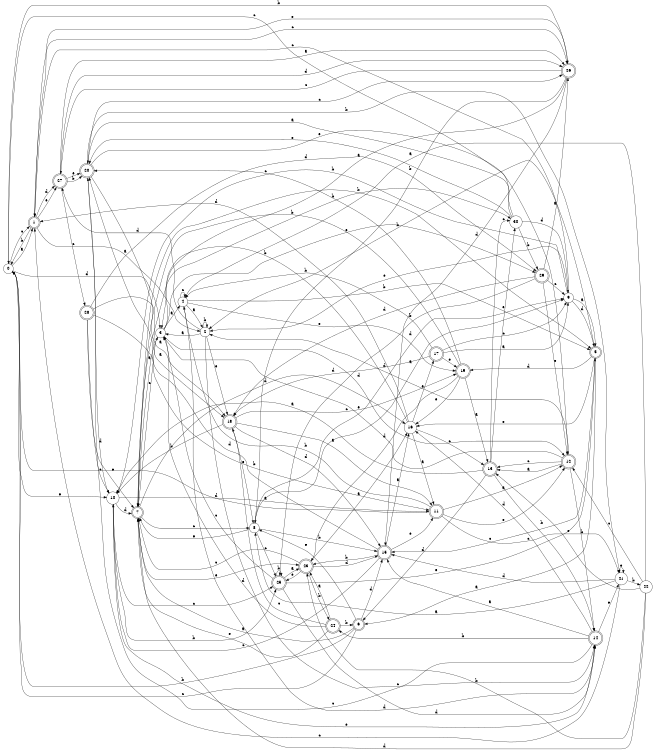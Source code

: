 digraph n25_8 {
__start0 [label="" shape="none"];

rankdir=LR;
size="8,5";

s0 [style="filled", color="black", fillcolor="white" shape="circle", label="0"];
s1 [style="rounded,filled", color="black", fillcolor="white" shape="doublecircle", label="1"];
s2 [style="filled", color="black", fillcolor="white" shape="circle", label="2"];
s3 [style="filled", color="black", fillcolor="white" shape="circle", label="3"];
s4 [style="filled", color="black", fillcolor="white" shape="circle", label="4"];
s5 [style="rounded,filled", color="black", fillcolor="white" shape="doublecircle", label="5"];
s6 [style="rounded,filled", color="black", fillcolor="white" shape="doublecircle", label="6"];
s7 [style="rounded,filled", color="black", fillcolor="white" shape="doublecircle", label="7"];
s8 [style="filled", color="black", fillcolor="white" shape="circle", label="8"];
s9 [style="filled", color="black", fillcolor="white" shape="circle", label="9"];
s10 [style="filled", color="black", fillcolor="white" shape="circle", label="10"];
s11 [style="rounded,filled", color="black", fillcolor="white" shape="doublecircle", label="11"];
s12 [style="rounded,filled", color="black", fillcolor="white" shape="doublecircle", label="12"];
s13 [style="rounded,filled", color="black", fillcolor="white" shape="doublecircle", label="13"];
s14 [style="rounded,filled", color="black", fillcolor="white" shape="doublecircle", label="14"];
s15 [style="rounded,filled", color="black", fillcolor="white" shape="doublecircle", label="15"];
s16 [style="filled", color="black", fillcolor="white" shape="circle", label="16"];
s17 [style="rounded,filled", color="black", fillcolor="white" shape="doublecircle", label="17"];
s18 [style="rounded,filled", color="black", fillcolor="white" shape="doublecircle", label="18"];
s19 [style="rounded,filled", color="black", fillcolor="white" shape="doublecircle", label="19"];
s20 [style="rounded,filled", color="black", fillcolor="white" shape="doublecircle", label="20"];
s21 [style="filled", color="black", fillcolor="white" shape="circle", label="21"];
s22 [style="filled", color="black", fillcolor="white" shape="circle", label="22"];
s23 [style="rounded,filled", color="black", fillcolor="white" shape="doublecircle", label="23"];
s24 [style="rounded,filled", color="black", fillcolor="white" shape="doublecircle", label="24"];
s25 [style="rounded,filled", color="black", fillcolor="white" shape="doublecircle", label="25"];
s26 [style="rounded,filled", color="black", fillcolor="white" shape="doublecircle", label="26"];
s27 [style="rounded,filled", color="black", fillcolor="white" shape="doublecircle", label="27"];
s28 [style="rounded,filled", color="black", fillcolor="white" shape="doublecircle", label="28"];
s29 [style="rounded,filled", color="black", fillcolor="white" shape="doublecircle", label="29"];
s30 [style="filled", color="black", fillcolor="white" shape="circle", label="30"];
s0 -> s1 [label="a"];
s0 -> s26 [label="b"];
s0 -> s1 [label="c"];
s0 -> s3 [label="d"];
s0 -> s10 [label="e"];
s1 -> s2 [label="a"];
s1 -> s0 [label="b"];
s1 -> s26 [label="c"];
s1 -> s27 [label="d"];
s1 -> s27 [label="e"];
s2 -> s3 [label="a"];
s2 -> s2 [label="b"];
s2 -> s14 [label="c"];
s2 -> s27 [label="d"];
s2 -> s18 [label="e"];
s3 -> s4 [label="a"];
s3 -> s30 [label="b"];
s3 -> s7 [label="c"];
s3 -> s12 [label="d"];
s3 -> s29 [label="e"];
s4 -> s2 [label="a"];
s4 -> s5 [label="b"];
s4 -> s4 [label="c"];
s4 -> s14 [label="d"];
s4 -> s19 [label="e"];
s5 -> s6 [label="a"];
s5 -> s2 [label="b"];
s5 -> s15 [label="c"];
s5 -> s19 [label="d"];
s5 -> s16 [label="e"];
s6 -> s7 [label="a"];
s6 -> s0 [label="b"];
s6 -> s0 [label="c"];
s6 -> s15 [label="d"];
s6 -> s8 [label="e"];
s7 -> s3 [label="a"];
s7 -> s5 [label="b"];
s7 -> s8 [label="c"];
s7 -> s16 [label="d"];
s7 -> s23 [label="e"];
s8 -> s9 [label="a"];
s8 -> s15 [label="b"];
s8 -> s25 [label="c"];
s8 -> s9 [label="d"];
s8 -> s7 [label="e"];
s9 -> s5 [label="a"];
s9 -> s10 [label="b"];
s9 -> s1 [label="c"];
s9 -> s5 [label="d"];
s9 -> s2 [label="e"];
s10 -> s11 [label="a"];
s10 -> s25 [label="b"];
s10 -> s25 [label="c"];
s10 -> s7 [label="d"];
s10 -> s14 [label="e"];
s11 -> s12 [label="a"];
s11 -> s4 [label="b"];
s11 -> s21 [label="c"];
s11 -> s0 [label="d"];
s11 -> s12 [label="e"];
s12 -> s13 [label="a"];
s12 -> s14 [label="b"];
s12 -> s13 [label="c"];
s12 -> s2 [label="d"];
s12 -> s3 [label="e"];
s13 -> s10 [label="a"];
s13 -> s14 [label="b"];
s13 -> s30 [label="c"];
s13 -> s6 [label="d"];
s13 -> s30 [label="e"];
s14 -> s15 [label="a"];
s14 -> s24 [label="b"];
s14 -> s20 [label="c"];
s14 -> s16 [label="d"];
s14 -> s21 [label="e"];
s15 -> s16 [label="a"];
s15 -> s23 [label="b"];
s15 -> s10 [label="c"];
s15 -> s20 [label="d"];
s15 -> s11 [label="e"];
s16 -> s11 [label="a"];
s16 -> s7 [label="b"];
s16 -> s13 [label="c"];
s16 -> s1 [label="d"];
s16 -> s17 [label="e"];
s17 -> s9 [label="a"];
s17 -> s4 [label="b"];
s17 -> s9 [label="c"];
s17 -> s18 [label="d"];
s17 -> s19 [label="e"];
s18 -> s11 [label="a"];
s18 -> s10 [label="b"];
s18 -> s19 [label="c"];
s18 -> s15 [label="d"];
s18 -> s8 [label="e"];
s19 -> s13 [label="a"];
s19 -> s7 [label="b"];
s19 -> s20 [label="c"];
s19 -> s23 [label="d"];
s19 -> s16 [label="e"];
s20 -> s18 [label="a"];
s20 -> s21 [label="b"];
s20 -> s26 [label="c"];
s20 -> s10 [label="d"];
s20 -> s12 [label="e"];
s21 -> s8 [label="a"];
s21 -> s22 [label="b"];
s21 -> s1 [label="c"];
s21 -> s15 [label="d"];
s21 -> s21 [label="e"];
s22 -> s4 [label="a"];
s22 -> s23 [label="b"];
s22 -> s12 [label="c"];
s22 -> s7 [label="d"];
s22 -> s13 [label="e"];
s23 -> s16 [label="a"];
s23 -> s24 [label="b"];
s23 -> s7 [label="c"];
s23 -> s15 [label="d"];
s23 -> s25 [label="e"];
s24 -> s23 [label="a"];
s24 -> s6 [label="b"];
s24 -> s18 [label="c"];
s24 -> s3 [label="d"];
s24 -> s7 [label="e"];
s25 -> s23 [label="a"];
s25 -> s25 [label="b"];
s25 -> s3 [label="c"];
s25 -> s14 [label="d"];
s25 -> s5 [label="e"];
s26 -> s3 [label="a"];
s26 -> s8 [label="b"];
s26 -> s27 [label="c"];
s26 -> s15 [label="d"];
s26 -> s1 [label="e"];
s27 -> s26 [label="a"];
s27 -> s20 [label="b"];
s27 -> s28 [label="c"];
s27 -> s26 [label="d"];
s27 -> s20 [label="e"];
s28 -> s18 [label="a"];
s28 -> s11 [label="b"];
s28 -> s10 [label="c"];
s28 -> s29 [label="d"];
s28 -> s7 [label="e"];
s29 -> s26 [label="a"];
s29 -> s25 [label="b"];
s29 -> s9 [label="c"];
s29 -> s18 [label="d"];
s29 -> s12 [label="e"];
s30 -> s20 [label="a"];
s30 -> s29 [label="b"];
s30 -> s0 [label="c"];
s30 -> s9 [label="d"];
s30 -> s20 [label="e"];

}